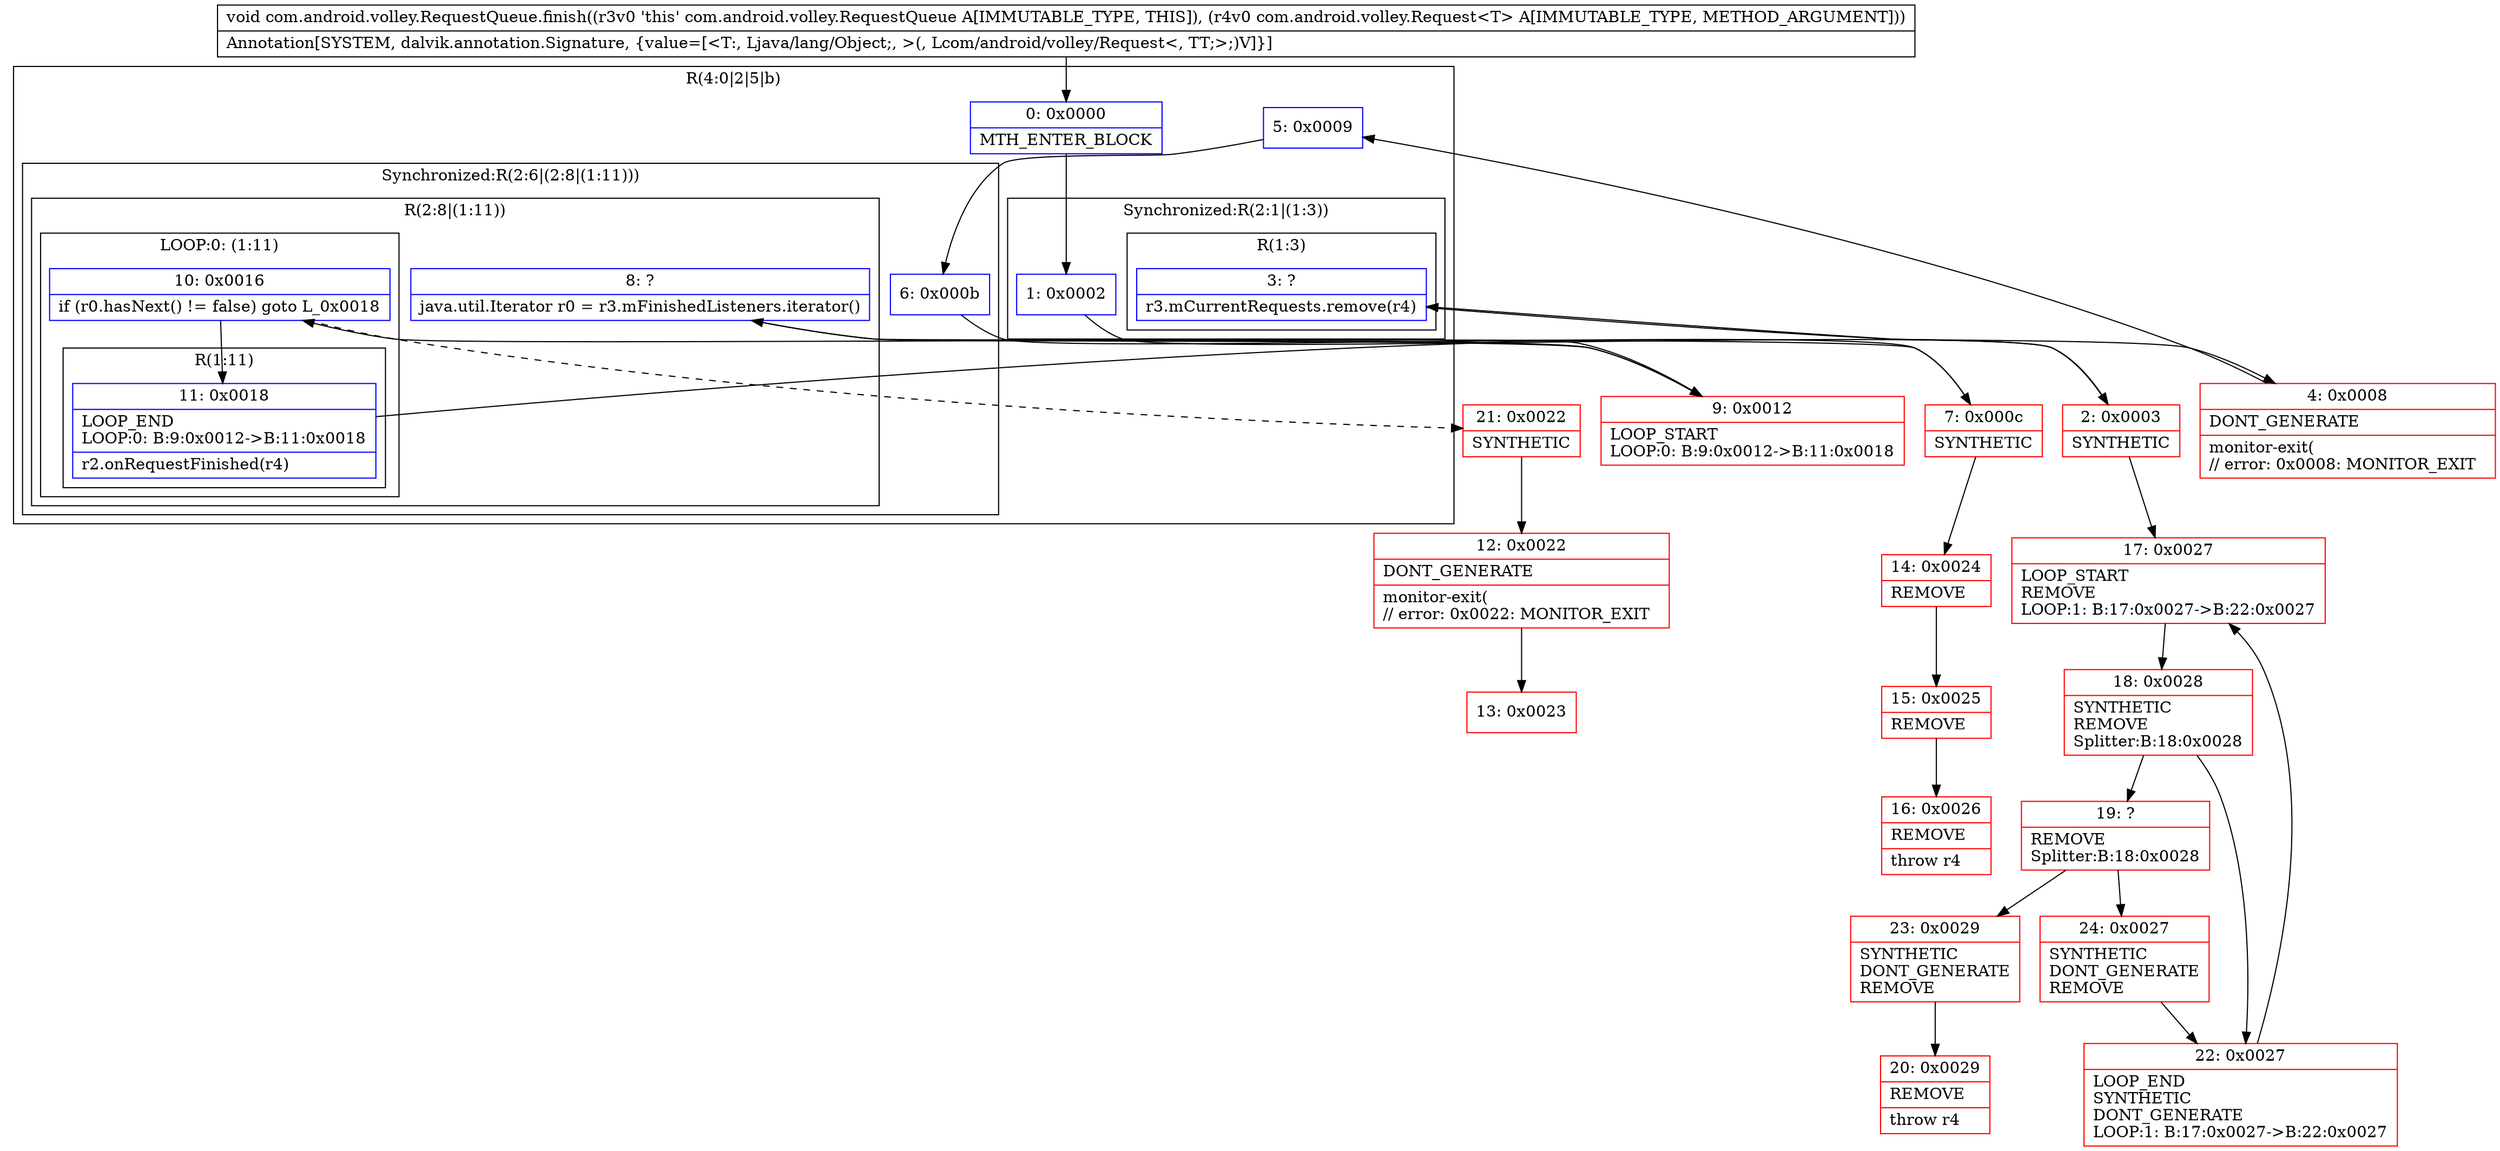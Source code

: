 digraph "CFG forcom.android.volley.RequestQueue.finish(Lcom\/android\/volley\/Request;)V" {
subgraph cluster_Region_1057426137 {
label = "R(4:0|2|5|b)";
node [shape=record,color=blue];
Node_0 [shape=record,label="{0\:\ 0x0000|MTH_ENTER_BLOCK\l}"];
subgraph cluster_SynchronizedRegion_66464539 {
label = "Synchronized:R(2:1|(1:3))";
node [shape=record,color=blue];
Node_1 [shape=record,label="{1\:\ 0x0002}"];
subgraph cluster_Region_1880746127 {
label = "R(1:3)";
node [shape=record,color=blue];
Node_3 [shape=record,label="{3\:\ ?|r3.mCurrentRequests.remove(r4)\l}"];
}
}
Node_5 [shape=record,label="{5\:\ 0x0009}"];
subgraph cluster_SynchronizedRegion_98738080 {
label = "Synchronized:R(2:6|(2:8|(1:11)))";
node [shape=record,color=blue];
Node_6 [shape=record,label="{6\:\ 0x000b}"];
subgraph cluster_Region_45353991 {
label = "R(2:8|(1:11))";
node [shape=record,color=blue];
Node_8 [shape=record,label="{8\:\ ?|java.util.Iterator r0 = r3.mFinishedListeners.iterator()\l}"];
subgraph cluster_LoopRegion_807948729 {
label = "LOOP:0: (1:11)";
node [shape=record,color=blue];
Node_10 [shape=record,label="{10\:\ 0x0016|if (r0.hasNext() != false) goto L_0x0018\l}"];
subgraph cluster_Region_264936099 {
label = "R(1:11)";
node [shape=record,color=blue];
Node_11 [shape=record,label="{11\:\ 0x0018|LOOP_END\lLOOP:0: B:9:0x0012\-\>B:11:0x0018\l|r2.onRequestFinished(r4)\l}"];
}
}
}
}
}
Node_2 [shape=record,color=red,label="{2\:\ 0x0003|SYNTHETIC\l}"];
Node_4 [shape=record,color=red,label="{4\:\ 0x0008|DONT_GENERATE\l|monitor\-exit(\l\/\/ error: 0x0008: MONITOR_EXIT  \l}"];
Node_7 [shape=record,color=red,label="{7\:\ 0x000c|SYNTHETIC\l}"];
Node_9 [shape=record,color=red,label="{9\:\ 0x0012|LOOP_START\lLOOP:0: B:9:0x0012\-\>B:11:0x0018\l}"];
Node_12 [shape=record,color=red,label="{12\:\ 0x0022|DONT_GENERATE\l|monitor\-exit(\l\/\/ error: 0x0022: MONITOR_EXIT  \l}"];
Node_13 [shape=record,color=red,label="{13\:\ 0x0023}"];
Node_14 [shape=record,color=red,label="{14\:\ 0x0024|REMOVE\l}"];
Node_15 [shape=record,color=red,label="{15\:\ 0x0025|REMOVE\l}"];
Node_16 [shape=record,color=red,label="{16\:\ 0x0026|REMOVE\l|throw r4\l}"];
Node_17 [shape=record,color=red,label="{17\:\ 0x0027|LOOP_START\lREMOVE\lLOOP:1: B:17:0x0027\-\>B:22:0x0027\l}"];
Node_18 [shape=record,color=red,label="{18\:\ 0x0028|SYNTHETIC\lREMOVE\lSplitter:B:18:0x0028\l}"];
Node_19 [shape=record,color=red,label="{19\:\ ?|REMOVE\lSplitter:B:18:0x0028\l}"];
Node_20 [shape=record,color=red,label="{20\:\ 0x0029|REMOVE\l|throw r4\l}"];
Node_21 [shape=record,color=red,label="{21\:\ 0x0022|SYNTHETIC\l}"];
Node_22 [shape=record,color=red,label="{22\:\ 0x0027|LOOP_END\lSYNTHETIC\lDONT_GENERATE\lLOOP:1: B:17:0x0027\-\>B:22:0x0027\l}"];
Node_23 [shape=record,color=red,label="{23\:\ 0x0029|SYNTHETIC\lDONT_GENERATE\lREMOVE\l}"];
Node_24 [shape=record,color=red,label="{24\:\ 0x0027|SYNTHETIC\lDONT_GENERATE\lREMOVE\l}"];
MethodNode[shape=record,label="{void com.android.volley.RequestQueue.finish((r3v0 'this' com.android.volley.RequestQueue A[IMMUTABLE_TYPE, THIS]), (r4v0 com.android.volley.Request\<T\> A[IMMUTABLE_TYPE, METHOD_ARGUMENT]))  | Annotation[SYSTEM, dalvik.annotation.Signature, \{value=[\<T:, Ljava\/lang\/Object;, \>(, Lcom\/android\/volley\/Request\<, TT;\>;)V]\}]\l}"];
MethodNode -> Node_0;
Node_0 -> Node_1;
Node_1 -> Node_2;
Node_3 -> Node_4;
Node_5 -> Node_6;
Node_6 -> Node_7;
Node_8 -> Node_9;
Node_10 -> Node_11;
Node_10 -> Node_21[style=dashed];
Node_11 -> Node_9;
Node_2 -> Node_3;
Node_2 -> Node_17;
Node_4 -> Node_5;
Node_7 -> Node_8;
Node_7 -> Node_14;
Node_9 -> Node_10;
Node_12 -> Node_13;
Node_14 -> Node_15;
Node_15 -> Node_16;
Node_17 -> Node_18;
Node_18 -> Node_19;
Node_18 -> Node_22;
Node_19 -> Node_23;
Node_19 -> Node_24;
Node_21 -> Node_12;
Node_22 -> Node_17;
Node_23 -> Node_20;
Node_24 -> Node_22;
}

